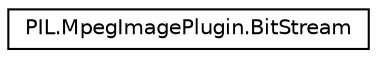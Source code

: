 digraph "Graphical Class Hierarchy"
{
 // LATEX_PDF_SIZE
  edge [fontname="Helvetica",fontsize="10",labelfontname="Helvetica",labelfontsize="10"];
  node [fontname="Helvetica",fontsize="10",shape=record];
  rankdir="LR";
  Node0 [label="PIL.MpegImagePlugin.BitStream",height=0.2,width=0.4,color="black", fillcolor="white", style="filled",URL="$classPIL_1_1MpegImagePlugin_1_1BitStream.html",tooltip=" "];
}
